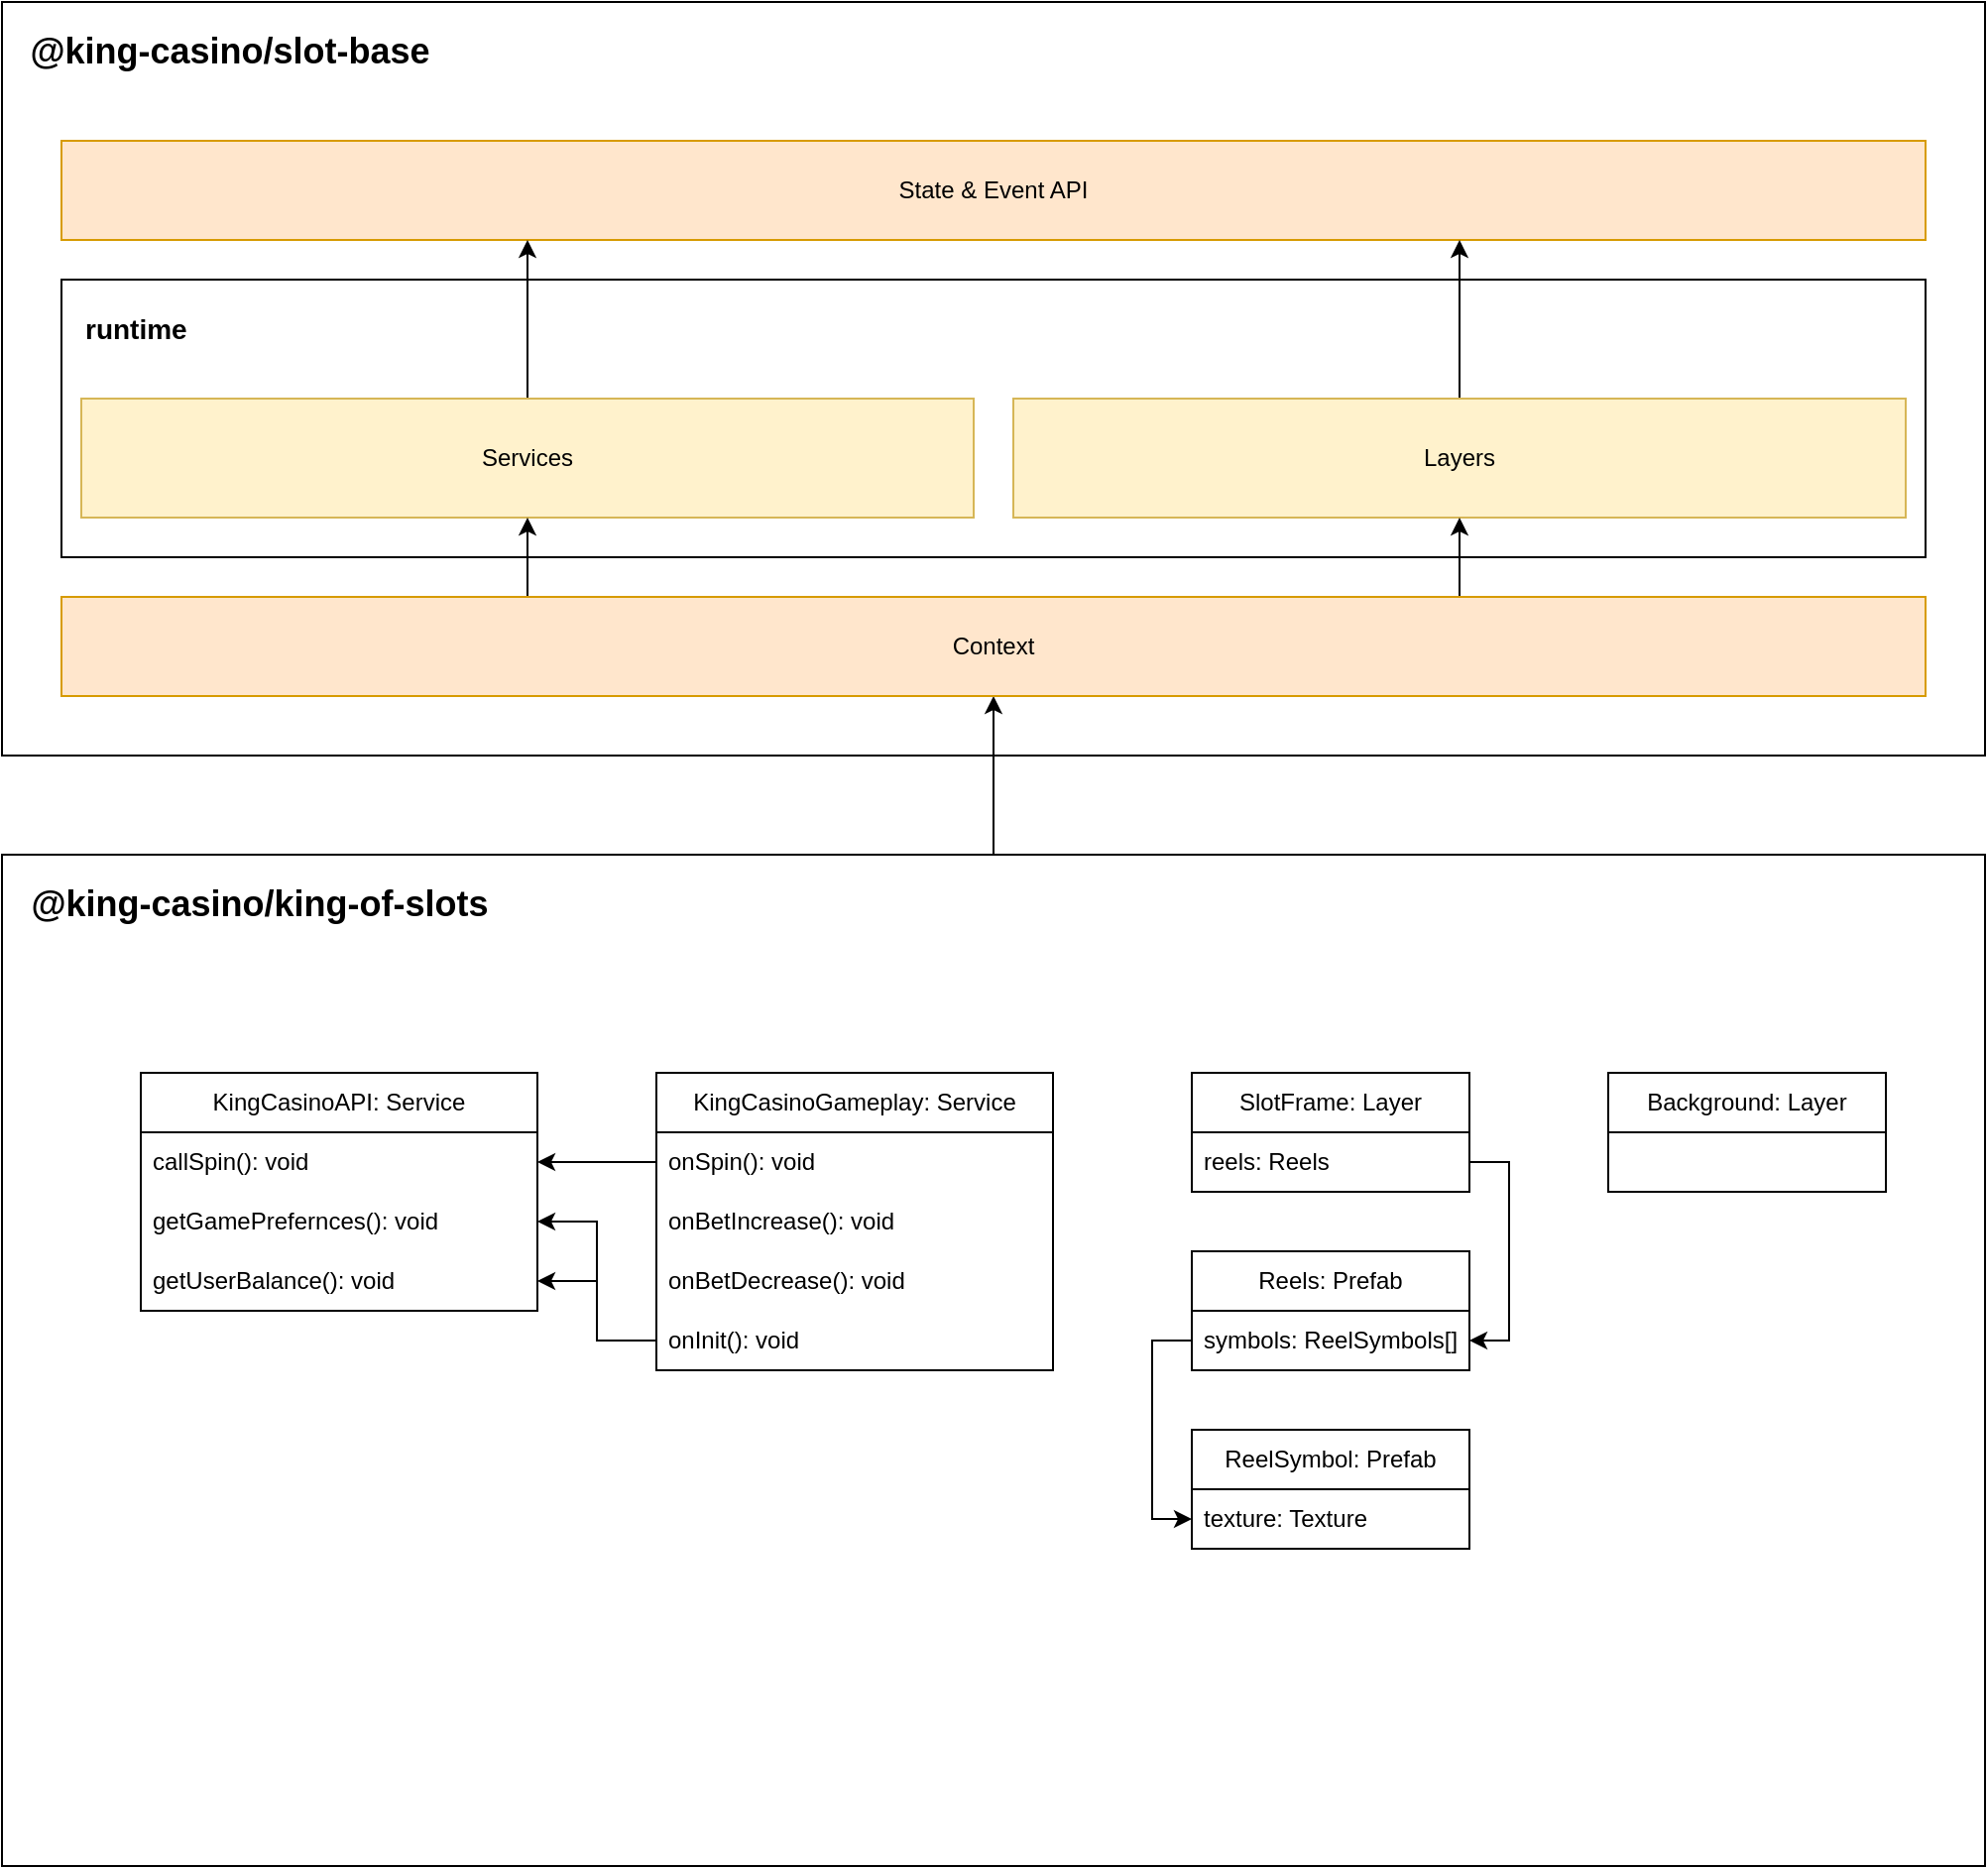 <mxfile version="21.2.8" type="device">
  <diagram name="Page-1" id="fZ-qlxvH8jsWFTkBSknb">
    <mxGraphModel dx="2924" dy="1196" grid="1" gridSize="10" guides="1" tooltips="1" connect="1" arrows="1" fold="1" page="1" pageScale="1" pageWidth="850" pageHeight="1100" math="0" shadow="0">
      <root>
        <mxCell id="0" />
        <mxCell id="1" parent="0" />
        <mxCell id="YjB5FXLg3M71PnOlWHJf-35" value="" style="rounded=0;whiteSpace=wrap;html=1;" vertex="1" parent="1">
          <mxGeometry x="-340" y="40" width="1000" height="380" as="geometry" />
        </mxCell>
        <mxCell id="YjB5FXLg3M71PnOlWHJf-42" value="" style="rounded=0;whiteSpace=wrap;html=1;" vertex="1" parent="1">
          <mxGeometry x="-310" y="180" width="940" height="140" as="geometry" />
        </mxCell>
        <mxCell id="YjB5FXLg3M71PnOlWHJf-46" style="edgeStyle=orthogonalEdgeStyle;rounded=0;orthogonalLoop=1;jettySize=auto;html=1;" edge="1" parent="1" source="YjB5FXLg3M71PnOlWHJf-33" target="YjB5FXLg3M71PnOlWHJf-45">
          <mxGeometry relative="1" as="geometry" />
        </mxCell>
        <mxCell id="YjB5FXLg3M71PnOlWHJf-33" value="" style="rounded=0;whiteSpace=wrap;html=1;" vertex="1" parent="1">
          <mxGeometry x="-340" y="470" width="1000" height="510" as="geometry" />
        </mxCell>
        <mxCell id="YjB5FXLg3M71PnOlWHJf-8" value="Background: Layer" style="swimlane;fontStyle=0;childLayout=stackLayout;horizontal=1;startSize=30;horizontalStack=0;resizeParent=1;resizeParentMax=0;resizeLast=0;collapsible=1;marginBottom=0;whiteSpace=wrap;html=1;" vertex="1" parent="1">
          <mxGeometry x="470" y="580" width="140" height="60" as="geometry" />
        </mxCell>
        <mxCell id="YjB5FXLg3M71PnOlWHJf-12" value="SlotFrame: Layer" style="swimlane;fontStyle=0;childLayout=stackLayout;horizontal=1;startSize=30;horizontalStack=0;resizeParent=1;resizeParentMax=0;resizeLast=0;collapsible=1;marginBottom=0;whiteSpace=wrap;html=1;" vertex="1" parent="1">
          <mxGeometry x="260" y="580" width="140" height="60" as="geometry" />
        </mxCell>
        <mxCell id="YjB5FXLg3M71PnOlWHJf-13" value="reels: Reels" style="text;strokeColor=none;fillColor=none;align=left;verticalAlign=middle;spacingLeft=4;spacingRight=4;overflow=hidden;points=[[0,0.5],[1,0.5]];portConstraint=eastwest;rotatable=0;whiteSpace=wrap;html=1;" vertex="1" parent="YjB5FXLg3M71PnOlWHJf-12">
          <mxGeometry y="30" width="140" height="30" as="geometry" />
        </mxCell>
        <mxCell id="YjB5FXLg3M71PnOlWHJf-16" value="Reels: Prefab" style="swimlane;fontStyle=0;childLayout=stackLayout;horizontal=1;startSize=30;horizontalStack=0;resizeParent=1;resizeParentMax=0;resizeLast=0;collapsible=1;marginBottom=0;whiteSpace=wrap;html=1;" vertex="1" parent="1">
          <mxGeometry x="260" y="670" width="140" height="60" as="geometry" />
        </mxCell>
        <mxCell id="YjB5FXLg3M71PnOlWHJf-17" value="symbols: ReelSymbols[]" style="text;strokeColor=none;fillColor=none;align=left;verticalAlign=middle;spacingLeft=4;spacingRight=4;overflow=hidden;points=[[0,0.5],[1,0.5]];portConstraint=eastwest;rotatable=0;whiteSpace=wrap;html=1;" vertex="1" parent="YjB5FXLg3M71PnOlWHJf-16">
          <mxGeometry y="30" width="140" height="30" as="geometry" />
        </mxCell>
        <mxCell id="YjB5FXLg3M71PnOlWHJf-18" value="ReelSymbol: Prefab" style="swimlane;fontStyle=0;childLayout=stackLayout;horizontal=1;startSize=30;horizontalStack=0;resizeParent=1;resizeParentMax=0;resizeLast=0;collapsible=1;marginBottom=0;whiteSpace=wrap;html=1;" vertex="1" parent="1">
          <mxGeometry x="260" y="760" width="140" height="60" as="geometry" />
        </mxCell>
        <mxCell id="YjB5FXLg3M71PnOlWHJf-19" value="texture: Texture" style="text;strokeColor=none;fillColor=none;align=left;verticalAlign=middle;spacingLeft=4;spacingRight=4;overflow=hidden;points=[[0,0.5],[1,0.5]];portConstraint=eastwest;rotatable=0;whiteSpace=wrap;html=1;" vertex="1" parent="YjB5FXLg3M71PnOlWHJf-18">
          <mxGeometry y="30" width="140" height="30" as="geometry" />
        </mxCell>
        <mxCell id="YjB5FXLg3M71PnOlWHJf-20" value="KingCasinoGameplay: Service" style="swimlane;fontStyle=0;childLayout=stackLayout;horizontal=1;startSize=30;horizontalStack=0;resizeParent=1;resizeParentMax=0;resizeLast=0;collapsible=1;marginBottom=0;whiteSpace=wrap;html=1;" vertex="1" parent="1">
          <mxGeometry x="-10" y="580" width="200" height="150" as="geometry" />
        </mxCell>
        <mxCell id="YjB5FXLg3M71PnOlWHJf-21" value="onSpin(): void" style="text;strokeColor=none;fillColor=none;align=left;verticalAlign=middle;spacingLeft=4;spacingRight=4;overflow=hidden;points=[[0,0.5],[1,0.5]];portConstraint=eastwest;rotatable=0;whiteSpace=wrap;html=1;" vertex="1" parent="YjB5FXLg3M71PnOlWHJf-20">
          <mxGeometry y="30" width="200" height="30" as="geometry" />
        </mxCell>
        <mxCell id="YjB5FXLg3M71PnOlWHJf-22" value="onBetIncrease(): void" style="text;strokeColor=none;fillColor=none;align=left;verticalAlign=middle;spacingLeft=4;spacingRight=4;overflow=hidden;points=[[0,0.5],[1,0.5]];portConstraint=eastwest;rotatable=0;whiteSpace=wrap;html=1;" vertex="1" parent="YjB5FXLg3M71PnOlWHJf-20">
          <mxGeometry y="60" width="200" height="30" as="geometry" />
        </mxCell>
        <mxCell id="YjB5FXLg3M71PnOlWHJf-23" value="onBetDecrease(): void" style="text;strokeColor=none;fillColor=none;align=left;verticalAlign=middle;spacingLeft=4;spacingRight=4;overflow=hidden;points=[[0,0.5],[1,0.5]];portConstraint=eastwest;rotatable=0;whiteSpace=wrap;html=1;" vertex="1" parent="YjB5FXLg3M71PnOlWHJf-20">
          <mxGeometry y="90" width="200" height="30" as="geometry" />
        </mxCell>
        <mxCell id="YjB5FXLg3M71PnOlWHJf-31" value="onInit(): void" style="text;strokeColor=none;fillColor=none;align=left;verticalAlign=middle;spacingLeft=4;spacingRight=4;overflow=hidden;points=[[0,0.5],[1,0.5]];portConstraint=eastwest;rotatable=0;whiteSpace=wrap;html=1;" vertex="1" parent="YjB5FXLg3M71PnOlWHJf-20">
          <mxGeometry y="120" width="200" height="30" as="geometry" />
        </mxCell>
        <mxCell id="YjB5FXLg3M71PnOlWHJf-24" value="KingCasinoAPI: Service" style="swimlane;fontStyle=0;childLayout=stackLayout;horizontal=1;startSize=30;horizontalStack=0;resizeParent=1;resizeParentMax=0;resizeLast=0;collapsible=1;marginBottom=0;whiteSpace=wrap;html=1;" vertex="1" parent="1">
          <mxGeometry x="-270" y="580" width="200" height="120" as="geometry" />
        </mxCell>
        <mxCell id="YjB5FXLg3M71PnOlWHJf-25" value="callSpin(): void" style="text;strokeColor=none;fillColor=none;align=left;verticalAlign=middle;spacingLeft=4;spacingRight=4;overflow=hidden;points=[[0,0.5],[1,0.5]];portConstraint=eastwest;rotatable=0;whiteSpace=wrap;html=1;" vertex="1" parent="YjB5FXLg3M71PnOlWHJf-24">
          <mxGeometry y="30" width="200" height="30" as="geometry" />
        </mxCell>
        <mxCell id="YjB5FXLg3M71PnOlWHJf-26" value="getGamePrefernces(): void" style="text;strokeColor=none;fillColor=none;align=left;verticalAlign=middle;spacingLeft=4;spacingRight=4;overflow=hidden;points=[[0,0.5],[1,0.5]];portConstraint=eastwest;rotatable=0;whiteSpace=wrap;html=1;" vertex="1" parent="YjB5FXLg3M71PnOlWHJf-24">
          <mxGeometry y="60" width="200" height="30" as="geometry" />
        </mxCell>
        <mxCell id="YjB5FXLg3M71PnOlWHJf-27" value="getUserBalance(): void" style="text;strokeColor=none;fillColor=none;align=left;verticalAlign=middle;spacingLeft=4;spacingRight=4;overflow=hidden;points=[[0,0.5],[1,0.5]];portConstraint=eastwest;rotatable=0;whiteSpace=wrap;html=1;" vertex="1" parent="YjB5FXLg3M71PnOlWHJf-24">
          <mxGeometry y="90" width="200" height="30" as="geometry" />
        </mxCell>
        <mxCell id="YjB5FXLg3M71PnOlWHJf-34" value="&lt;b&gt;&lt;font style=&quot;font-size: 18px;&quot;&gt;@king-casino/king-of-slots&lt;/font&gt;&lt;/b&gt;" style="text;html=1;strokeColor=none;fillColor=none;align=center;verticalAlign=middle;whiteSpace=wrap;rounded=0;" vertex="1" parent="1">
          <mxGeometry x="-330" y="480" width="240" height="30" as="geometry" />
        </mxCell>
        <mxCell id="YjB5FXLg3M71PnOlWHJf-37" value="&lt;b&gt;&lt;font style=&quot;font-size: 18px;&quot;&gt;@king-casino/slot-base&lt;/font&gt;&lt;/b&gt;" style="text;html=1;strokeColor=none;fillColor=none;align=center;verticalAlign=middle;whiteSpace=wrap;rounded=0;" vertex="1" parent="1">
          <mxGeometry x="-330" y="50" width="210" height="30" as="geometry" />
        </mxCell>
        <mxCell id="YjB5FXLg3M71PnOlWHJf-38" value="State &amp;amp; Event API" style="rounded=0;whiteSpace=wrap;html=1;fillColor=#ffe6cc;strokeColor=#d79b00;" vertex="1" parent="1">
          <mxGeometry x="-310" y="110" width="940" height="50" as="geometry" />
        </mxCell>
        <mxCell id="YjB5FXLg3M71PnOlWHJf-52" style="edgeStyle=orthogonalEdgeStyle;rounded=0;orthogonalLoop=1;jettySize=auto;html=1;exitX=0.5;exitY=0;exitDx=0;exitDy=0;entryX=0.25;entryY=1;entryDx=0;entryDy=0;" edge="1" parent="1" source="YjB5FXLg3M71PnOlWHJf-40" target="YjB5FXLg3M71PnOlWHJf-38">
          <mxGeometry relative="1" as="geometry" />
        </mxCell>
        <mxCell id="YjB5FXLg3M71PnOlWHJf-40" value="Services" style="rounded=0;whiteSpace=wrap;html=1;fillColor=#fff2cc;strokeColor=#d6b656;" vertex="1" parent="1">
          <mxGeometry x="-300" y="240" width="450" height="60" as="geometry" />
        </mxCell>
        <mxCell id="YjB5FXLg3M71PnOlWHJf-53" style="edgeStyle=orthogonalEdgeStyle;rounded=0;orthogonalLoop=1;jettySize=auto;html=1;exitX=0.5;exitY=0;exitDx=0;exitDy=0;entryX=0.75;entryY=1;entryDx=0;entryDy=0;" edge="1" parent="1" source="YjB5FXLg3M71PnOlWHJf-41" target="YjB5FXLg3M71PnOlWHJf-38">
          <mxGeometry relative="1" as="geometry" />
        </mxCell>
        <mxCell id="YjB5FXLg3M71PnOlWHJf-41" value="Layers" style="rounded=0;whiteSpace=wrap;html=1;fillColor=#fff2cc;strokeColor=#d6b656;" vertex="1" parent="1">
          <mxGeometry x="170" y="240" width="450" height="60" as="geometry" />
        </mxCell>
        <mxCell id="YjB5FXLg3M71PnOlWHJf-49" style="edgeStyle=orthogonalEdgeStyle;rounded=0;orthogonalLoop=1;jettySize=auto;html=1;exitX=0.25;exitY=0;exitDx=0;exitDy=0;" edge="1" parent="1" source="YjB5FXLg3M71PnOlWHJf-45" target="YjB5FXLg3M71PnOlWHJf-40">
          <mxGeometry relative="1" as="geometry" />
        </mxCell>
        <mxCell id="YjB5FXLg3M71PnOlWHJf-51" style="edgeStyle=orthogonalEdgeStyle;rounded=0;orthogonalLoop=1;jettySize=auto;html=1;exitX=0.75;exitY=0;exitDx=0;exitDy=0;entryX=0.5;entryY=1;entryDx=0;entryDy=0;" edge="1" parent="1" source="YjB5FXLg3M71PnOlWHJf-45" target="YjB5FXLg3M71PnOlWHJf-41">
          <mxGeometry relative="1" as="geometry" />
        </mxCell>
        <mxCell id="YjB5FXLg3M71PnOlWHJf-45" value="Context" style="rounded=0;whiteSpace=wrap;html=1;fillColor=#ffe6cc;strokeColor=#d79b00;" vertex="1" parent="1">
          <mxGeometry x="-310" y="340" width="940" height="50" as="geometry" />
        </mxCell>
        <mxCell id="YjB5FXLg3M71PnOlWHJf-48" value="&lt;b&gt;&lt;font style=&quot;font-size: 14px;&quot;&gt;runtime&lt;/font&gt;&lt;/b&gt;" style="text;html=1;strokeColor=none;fillColor=none;align=left;verticalAlign=middle;whiteSpace=wrap;rounded=0;" vertex="1" parent="1">
          <mxGeometry x="-300" y="190" width="210" height="30" as="geometry" />
        </mxCell>
        <mxCell id="YjB5FXLg3M71PnOlWHJf-54" style="edgeStyle=orthogonalEdgeStyle;rounded=0;orthogonalLoop=1;jettySize=auto;html=1;entryX=1;entryY=0.5;entryDx=0;entryDy=0;" edge="1" parent="1" source="YjB5FXLg3M71PnOlWHJf-21" target="YjB5FXLg3M71PnOlWHJf-25">
          <mxGeometry relative="1" as="geometry" />
        </mxCell>
        <mxCell id="YjB5FXLg3M71PnOlWHJf-55" style="edgeStyle=orthogonalEdgeStyle;rounded=0;orthogonalLoop=1;jettySize=auto;html=1;exitX=0;exitY=0.5;exitDx=0;exitDy=0;entryX=1;entryY=0.5;entryDx=0;entryDy=0;" edge="1" parent="1" source="YjB5FXLg3M71PnOlWHJf-31" target="YjB5FXLg3M71PnOlWHJf-26">
          <mxGeometry relative="1" as="geometry" />
        </mxCell>
        <mxCell id="YjB5FXLg3M71PnOlWHJf-56" style="edgeStyle=orthogonalEdgeStyle;rounded=0;orthogonalLoop=1;jettySize=auto;html=1;exitX=0;exitY=0.5;exitDx=0;exitDy=0;" edge="1" parent="1" source="YjB5FXLg3M71PnOlWHJf-31" target="YjB5FXLg3M71PnOlWHJf-27">
          <mxGeometry relative="1" as="geometry" />
        </mxCell>
        <mxCell id="YjB5FXLg3M71PnOlWHJf-57" style="edgeStyle=orthogonalEdgeStyle;rounded=0;orthogonalLoop=1;jettySize=auto;html=1;exitX=1;exitY=0.5;exitDx=0;exitDy=0;entryX=1;entryY=0.5;entryDx=0;entryDy=0;" edge="1" parent="1" source="YjB5FXLg3M71PnOlWHJf-13" target="YjB5FXLg3M71PnOlWHJf-17">
          <mxGeometry relative="1" as="geometry" />
        </mxCell>
        <mxCell id="YjB5FXLg3M71PnOlWHJf-59" style="edgeStyle=orthogonalEdgeStyle;rounded=0;orthogonalLoop=1;jettySize=auto;html=1;exitX=0;exitY=0.5;exitDx=0;exitDy=0;entryX=0;entryY=0.5;entryDx=0;entryDy=0;" edge="1" parent="1" source="YjB5FXLg3M71PnOlWHJf-17" target="YjB5FXLg3M71PnOlWHJf-19">
          <mxGeometry relative="1" as="geometry" />
        </mxCell>
      </root>
    </mxGraphModel>
  </diagram>
</mxfile>
